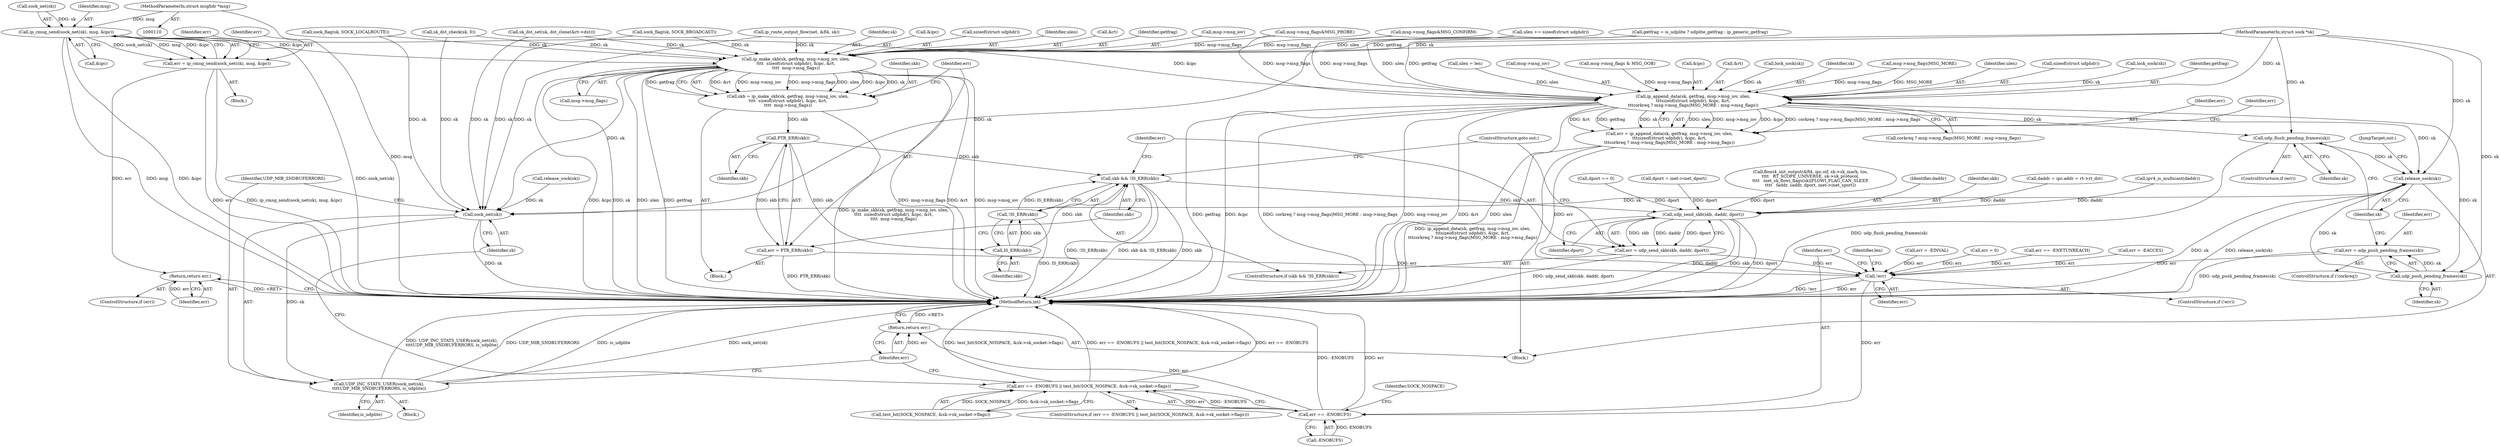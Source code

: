 digraph "0_linux_f6d8bd051c391c1c0458a30b2a7abcd939329259_32@pointer" {
"1000113" [label="(MethodParameterIn,struct msghdr *msg)"];
"1000351" [label="(Call,ip_cmsg_send(sock_net(sk), msg, &ipc))"];
"1000349" [label="(Call,err = ip_cmsg_send(sock_net(sk), msg, &ipc))"];
"1000359" [label="(Return,return err;)"];
"1000649" [label="(Call,ip_make_skb(sk, getfrag, msg->msg_iov, ulen,\n\t\t\t\t  sizeof(struct udphdr), &ipc, &rt,\n\t\t\t\t  msg->msg_flags))"];
"1000647" [label="(Call,skb = ip_make_skb(sk, getfrag, msg->msg_iov, ulen,\n\t\t\t\t  sizeof(struct udphdr), &ipc, &rt,\n\t\t\t\t  msg->msg_flags))"];
"1000667" [label="(Call,PTR_ERR(skb))"];
"1000665" [label="(Call,err = PTR_ERR(skb))"];
"1000804" [label="(Call,!err)"];
"1000810" [label="(Call,err == -ENOBUFS)"];
"1000809" [label="(Call,err == -ENOBUFS || test_bit(SOCK_NOSPACE, &sk->sk_socket->flags))"];
"1000828" [label="(Return,return err;)"];
"1000670" [label="(Call,skb && !IS_ERR(skb))"];
"1000677" [label="(Call,udp_send_skb(skb, daddr, dport))"];
"1000675" [label="(Call,err = udp_send_skb(skb, daddr, dport))"];
"1000673" [label="(Call,IS_ERR(skb))"];
"1000672" [label="(Call,!IS_ERR(skb))"];
"1000824" [label="(Call,sock_net(sk))"];
"1000823" [label="(Call,UDP_INC_STATS_USER(sock_net(sk),\n\t\t\t\tUDP_MIB_SNDBUFERRORS, is_udplite))"];
"1000744" [label="(Call,ip_append_data(sk, getfrag, msg->msg_iov, ulen,\n\t\t\tsizeof(struct udphdr), &ipc, &rt,\n\t\t\tcorkreq ? msg->msg_flags|MSG_MORE : msg->msg_flags))"];
"1000742" [label="(Call,err = ip_append_data(sk, getfrag, msg->msg_iov, ulen,\n\t\t\tsizeof(struct udphdr), &ipc, &rt,\n\t\t\tcorkreq ? msg->msg_flags|MSG_MORE : msg->msg_flags))"];
"1000769" [label="(Call,udp_flush_pending_frames(sk))"];
"1000792" [label="(Call,release_sock(sk))"];
"1000777" [label="(Call,udp_push_pending_frames(sk))"];
"1000775" [label="(Call,err = udp_push_pending_frames(sk))"];
"1000349" [label="(Call,err = ip_cmsg_send(sock_net(sk), msg, &ipc))"];
"1000128" [label="(Call,ulen = len)"];
"1000646" [label="(Block,)"];
"1000681" [label="(ControlStructure,goto out;)"];
"1000827" [label="(Identifier,is_udplite)"];
"1000652" [label="(Call,msg->msg_iov)"];
"1000671" [label="(Identifier,skb)"];
"1000839" [label="(Call,msg->msg_flags&MSG_PROBE)"];
"1000609" [label="(Call,sk_dst_set(sk, dst_clone(&rt->dst)))"];
"1000747" [label="(Call,msg->msg_iov)"];
"1000591" [label="(Call,err = -EACCES)"];
"1000178" [label="(Call,msg->msg_flags & MSG_OOB)"];
"1000461" [label="(Call,sock_flag(sk, SOCK_LOCALROUTE))"];
"1000678" [label="(Identifier,skb)"];
"1000690" [label="(Call,release_sock(sk))"];
"1000753" [label="(Call,&ipc)"];
"1000814" [label="(Call,test_bit(SOCK_NOSPACE, &sk->sk_socket->flags))"];
"1000850" [label="(MethodReturn,int)"];
"1000822" [label="(Block,)"];
"1000634" [label="(Call,daddr = ipc.addr = rt->rt_dst)"];
"1000115" [label="(Block,)"];
"1000647" [label="(Call,skb = ip_make_skb(sk, getfrag, msg->msg_iov, ulen,\n\t\t\t\t  sizeof(struct udphdr), &ipc, &rt,\n\t\t\t\t  msg->msg_flags))"];
"1000669" [label="(ControlStructure,if (skb && !IS_ERR(skb)))"];
"1000793" [label="(Identifier,sk)"];
"1000675" [label="(Call,err = udp_send_skb(skb, daddr, dport))"];
"1000352" [label="(Call,sock_net(sk))"];
"1000811" [label="(Identifier,err)"];
"1000772" [label="(ControlStructure,if (!corkreq))"];
"1000755" [label="(Call,&rt)"];
"1000649" [label="(Call,ip_make_skb(sk, getfrag, msg->msg_iov, ulen,\n\t\t\t\t  sizeof(struct udphdr), &ipc, &rt,\n\t\t\t\t  msg->msg_flags))"];
"1000617" [label="(Call,msg->msg_flags&MSG_CONFIRM)"];
"1000603" [label="(Call,sock_flag(sk, SOCK_BROADCAST))"];
"1000769" [label="(Call,udp_flush_pending_frames(sk))"];
"1000650" [label="(Identifier,sk)"];
"1000672" [label="(Call,!IS_ERR(skb))"];
"1000489" [label="(Call,ipv4_is_multicast(daddr))"];
"1000805" [label="(Identifier,err)"];
"1000288" [label="(Call,dport == 0)"];
"1000682" [label="(Call,lock_sock(sk))"];
"1000231" [label="(Call,ulen += sizeof(struct udphdr))"];
"1000807" [label="(Identifier,len)"];
"1000778" [label="(Identifier,sk)"];
"1000670" [label="(Call,skb && !IS_ERR(skb))"];
"1000310" [label="(Call,dport = inet->inet_dport)"];
"1000521" [label="(Call,sk_dst_check(sk, 0))"];
"1000351" [label="(Call,ip_cmsg_send(sock_net(sk), msg, &ipc))"];
"1000794" [label="(JumpTarget,out:)"];
"1000648" [label="(Identifier,skb)"];
"1000677" [label="(Call,udp_send_skb(skb, daddr, dport))"];
"1000348" [label="(Block,)"];
"1000658" [label="(Call,&ipc)"];
"1000804" [label="(Call,!err)"];
"1000767" [label="(ControlStructure,if (err))"];
"1000360" [label="(Identifier,err)"];
"1000810" [label="(Call,err == -ENOBUFS)"];
"1000666" [label="(Identifier,err)"];
"1000742" [label="(Call,err = ip_append_data(sk, getfrag, msg->msg_iov, ulen,\n\t\t\tsizeof(struct udphdr), &ipc, &rt,\n\t\t\tcorkreq ? msg->msg_flags|MSG_MORE : msg->msg_flags))"];
"1000535" [label="(Call,flowi4_init_output(&fl4, ipc.oif, sk->sk_mark, tos,\n\t\t\t\t   RT_SCOPE_UNIVERSE, sk->sk_protocol,\n\t\t\t\t   inet_sk_flowi_flags(sk)|FLOWI_FLAG_CAN_SLEEP,\n\t\t\t\t   faddr, saddr, dport, inet->inet_sport))"];
"1000359" [label="(Return,return err;)"];
"1000829" [label="(Identifier,err)"];
"1000354" [label="(Identifier,msg)"];
"1000777" [label="(Call,udp_push_pending_frames(sk))"];
"1000792" [label="(Call,release_sock(sk))"];
"1000656" [label="(Call,sizeof(struct udphdr))"];
"1000744" [label="(Call,ip_append_data(sk, getfrag, msg->msg_iov, ulen,\n\t\t\tsizeof(struct udphdr), &ipc, &rt,\n\t\t\tcorkreq ? msg->msg_flags|MSG_MORE : msg->msg_flags))"];
"1000826" [label="(Identifier,UDP_MIB_SNDBUFERRORS)"];
"1000776" [label="(Identifier,err)"];
"1000809" [label="(Call,err == -ENOBUFS || test_bit(SOCK_NOSPACE, &sk->sk_socket->flags))"];
"1000655" [label="(Identifier,ulen)"];
"1000692" [label="(Call,err = -EINVAL)"];
"1000665" [label="(Call,err = PTR_ERR(skb))"];
"1000679" [label="(Identifier,daddr)"];
"1000757" [label="(Call,corkreq ? msg->msg_flags|MSG_MORE : msg->msg_flags)"];
"1000358" [label="(Identifier,err)"];
"1000815" [label="(Identifier,SOCK_NOSPACE)"];
"1000745" [label="(Identifier,sk)"];
"1000768" [label="(Identifier,err)"];
"1000825" [label="(Identifier,sk)"];
"1000662" [label="(Call,msg->msg_flags)"];
"1000680" [label="(Identifier,dport)"];
"1000759" [label="(Call,msg->msg_flags|MSG_MORE)"];
"1000667" [label="(Call,PTR_ERR(skb))"];
"1000674" [label="(Identifier,skb)"];
"1000846" [label="(Call,err = 0)"];
"1000196" [label="(Call,getfrag = is_udplite ? udplite_getfrag : ip_generic_getfrag)"];
"1000355" [label="(Call,&ipc)"];
"1000750" [label="(Identifier,ulen)"];
"1000828" [label="(Return,return err;)"];
"1000803" [label="(ControlStructure,if (!err))"];
"1000660" [label="(Call,&rt)"];
"1000775" [label="(Call,err = udp_push_pending_frames(sk))"];
"1000113" [label="(MethodParameterIn,struct msghdr *msg)"];
"1000751" [label="(Call,sizeof(struct udphdr))"];
"1000824" [label="(Call,sock_net(sk))"];
"1000743" [label="(Identifier,err)"];
"1000207" [label="(Call,lock_sock(sk))"];
"1000112" [label="(MethodParameterIn,struct sock *sk)"];
"1000676" [label="(Identifier,err)"];
"1000350" [label="(Identifier,err)"];
"1000808" [label="(ControlStructure,if (err == -ENOBUFS || test_bit(SOCK_NOSPACE, &sk->sk_socket->flags)))"];
"1000823" [label="(Call,UDP_INC_STATS_USER(sock_net(sk),\n\t\t\t\tUDP_MIB_SNDBUFERRORS, is_udplite))"];
"1000746" [label="(Identifier,getfrag)"];
"1000812" [label="(Call,-ENOBUFS)"];
"1000357" [label="(ControlStructure,if (err))"];
"1000651" [label="(Identifier,getfrag)"];
"1000566" [label="(Call,ip_route_output_flow(net, &fl4, sk))"];
"1000673" [label="(Call,IS_ERR(skb))"];
"1000668" [label="(Identifier,skb)"];
"1000770" [label="(Identifier,sk)"];
"1000583" [label="(Call,err == -ENETUNREACH)"];
"1000113" -> "1000110"  [label="AST: "];
"1000113" -> "1000850"  [label="DDG: msg"];
"1000113" -> "1000351"  [label="DDG: msg"];
"1000351" -> "1000349"  [label="AST: "];
"1000351" -> "1000355"  [label="CFG: "];
"1000352" -> "1000351"  [label="AST: "];
"1000354" -> "1000351"  [label="AST: "];
"1000355" -> "1000351"  [label="AST: "];
"1000349" -> "1000351"  [label="CFG: "];
"1000351" -> "1000850"  [label="DDG: sock_net(sk)"];
"1000351" -> "1000850"  [label="DDG: msg"];
"1000351" -> "1000850"  [label="DDG: &ipc"];
"1000351" -> "1000349"  [label="DDG: sock_net(sk)"];
"1000351" -> "1000349"  [label="DDG: msg"];
"1000351" -> "1000349"  [label="DDG: &ipc"];
"1000352" -> "1000351"  [label="DDG: sk"];
"1000351" -> "1000649"  [label="DDG: &ipc"];
"1000351" -> "1000744"  [label="DDG: &ipc"];
"1000349" -> "1000348"  [label="AST: "];
"1000350" -> "1000349"  [label="AST: "];
"1000358" -> "1000349"  [label="CFG: "];
"1000349" -> "1000850"  [label="DDG: ip_cmsg_send(sock_net(sk), msg, &ipc)"];
"1000349" -> "1000850"  [label="DDG: err"];
"1000349" -> "1000359"  [label="DDG: err"];
"1000359" -> "1000357"  [label="AST: "];
"1000359" -> "1000360"  [label="CFG: "];
"1000360" -> "1000359"  [label="AST: "];
"1000850" -> "1000359"  [label="CFG: "];
"1000359" -> "1000850"  [label="DDG: <RET>"];
"1000360" -> "1000359"  [label="DDG: err"];
"1000649" -> "1000647"  [label="AST: "];
"1000649" -> "1000662"  [label="CFG: "];
"1000650" -> "1000649"  [label="AST: "];
"1000651" -> "1000649"  [label="AST: "];
"1000652" -> "1000649"  [label="AST: "];
"1000655" -> "1000649"  [label="AST: "];
"1000656" -> "1000649"  [label="AST: "];
"1000658" -> "1000649"  [label="AST: "];
"1000660" -> "1000649"  [label="AST: "];
"1000662" -> "1000649"  [label="AST: "];
"1000647" -> "1000649"  [label="CFG: "];
"1000649" -> "1000850"  [label="DDG: sk"];
"1000649" -> "1000850"  [label="DDG: ulen"];
"1000649" -> "1000850"  [label="DDG: getfrag"];
"1000649" -> "1000850"  [label="DDG: &rt"];
"1000649" -> "1000850"  [label="DDG: msg->msg_flags"];
"1000649" -> "1000850"  [label="DDG: msg->msg_iov"];
"1000649" -> "1000850"  [label="DDG: &ipc"];
"1000649" -> "1000647"  [label="DDG: &rt"];
"1000649" -> "1000647"  [label="DDG: msg->msg_iov"];
"1000649" -> "1000647"  [label="DDG: msg->msg_flags"];
"1000649" -> "1000647"  [label="DDG: ulen"];
"1000649" -> "1000647"  [label="DDG: &ipc"];
"1000649" -> "1000647"  [label="DDG: sk"];
"1000649" -> "1000647"  [label="DDG: getfrag"];
"1000521" -> "1000649"  [label="DDG: sk"];
"1000609" -> "1000649"  [label="DDG: sk"];
"1000603" -> "1000649"  [label="DDG: sk"];
"1000566" -> "1000649"  [label="DDG: sk"];
"1000461" -> "1000649"  [label="DDG: sk"];
"1000112" -> "1000649"  [label="DDG: sk"];
"1000196" -> "1000649"  [label="DDG: getfrag"];
"1000231" -> "1000649"  [label="DDG: ulen"];
"1000617" -> "1000649"  [label="DDG: msg->msg_flags"];
"1000839" -> "1000649"  [label="DDG: msg->msg_flags"];
"1000649" -> "1000824"  [label="DDG: sk"];
"1000647" -> "1000646"  [label="AST: "];
"1000648" -> "1000647"  [label="AST: "];
"1000666" -> "1000647"  [label="CFG: "];
"1000647" -> "1000850"  [label="DDG: ip_make_skb(sk, getfrag, msg->msg_iov, ulen,\n\t\t\t\t  sizeof(struct udphdr), &ipc, &rt,\n\t\t\t\t  msg->msg_flags)"];
"1000647" -> "1000667"  [label="DDG: skb"];
"1000667" -> "1000665"  [label="AST: "];
"1000667" -> "1000668"  [label="CFG: "];
"1000668" -> "1000667"  [label="AST: "];
"1000665" -> "1000667"  [label="CFG: "];
"1000667" -> "1000665"  [label="DDG: skb"];
"1000667" -> "1000670"  [label="DDG: skb"];
"1000667" -> "1000673"  [label="DDG: skb"];
"1000665" -> "1000646"  [label="AST: "];
"1000666" -> "1000665"  [label="AST: "];
"1000671" -> "1000665"  [label="CFG: "];
"1000665" -> "1000850"  [label="DDG: PTR_ERR(skb)"];
"1000665" -> "1000804"  [label="DDG: err"];
"1000804" -> "1000803"  [label="AST: "];
"1000804" -> "1000805"  [label="CFG: "];
"1000805" -> "1000804"  [label="AST: "];
"1000807" -> "1000804"  [label="CFG: "];
"1000811" -> "1000804"  [label="CFG: "];
"1000804" -> "1000850"  [label="DDG: err"];
"1000804" -> "1000850"  [label="DDG: !err"];
"1000692" -> "1000804"  [label="DDG: err"];
"1000675" -> "1000804"  [label="DDG: err"];
"1000775" -> "1000804"  [label="DDG: err"];
"1000583" -> "1000804"  [label="DDG: err"];
"1000591" -> "1000804"  [label="DDG: err"];
"1000742" -> "1000804"  [label="DDG: err"];
"1000846" -> "1000804"  [label="DDG: err"];
"1000804" -> "1000810"  [label="DDG: err"];
"1000810" -> "1000809"  [label="AST: "];
"1000810" -> "1000812"  [label="CFG: "];
"1000811" -> "1000810"  [label="AST: "];
"1000812" -> "1000810"  [label="AST: "];
"1000815" -> "1000810"  [label="CFG: "];
"1000809" -> "1000810"  [label="CFG: "];
"1000810" -> "1000850"  [label="DDG: err"];
"1000810" -> "1000850"  [label="DDG: -ENOBUFS"];
"1000810" -> "1000809"  [label="DDG: err"];
"1000810" -> "1000809"  [label="DDG: -ENOBUFS"];
"1000812" -> "1000810"  [label="DDG: ENOBUFS"];
"1000810" -> "1000828"  [label="DDG: err"];
"1000809" -> "1000808"  [label="AST: "];
"1000809" -> "1000814"  [label="CFG: "];
"1000814" -> "1000809"  [label="AST: "];
"1000825" -> "1000809"  [label="CFG: "];
"1000829" -> "1000809"  [label="CFG: "];
"1000809" -> "1000850"  [label="DDG: err == -ENOBUFS"];
"1000809" -> "1000850"  [label="DDG: test_bit(SOCK_NOSPACE, &sk->sk_socket->flags)"];
"1000809" -> "1000850"  [label="DDG: err == -ENOBUFS || test_bit(SOCK_NOSPACE, &sk->sk_socket->flags)"];
"1000814" -> "1000809"  [label="DDG: SOCK_NOSPACE"];
"1000814" -> "1000809"  [label="DDG: &sk->sk_socket->flags"];
"1000828" -> "1000115"  [label="AST: "];
"1000828" -> "1000829"  [label="CFG: "];
"1000829" -> "1000828"  [label="AST: "];
"1000850" -> "1000828"  [label="CFG: "];
"1000828" -> "1000850"  [label="DDG: <RET>"];
"1000829" -> "1000828"  [label="DDG: err"];
"1000670" -> "1000669"  [label="AST: "];
"1000670" -> "1000671"  [label="CFG: "];
"1000670" -> "1000672"  [label="CFG: "];
"1000671" -> "1000670"  [label="AST: "];
"1000672" -> "1000670"  [label="AST: "];
"1000676" -> "1000670"  [label="CFG: "];
"1000681" -> "1000670"  [label="CFG: "];
"1000670" -> "1000850"  [label="DDG: !IS_ERR(skb)"];
"1000670" -> "1000850"  [label="DDG: skb && !IS_ERR(skb)"];
"1000670" -> "1000850"  [label="DDG: skb"];
"1000673" -> "1000670"  [label="DDG: skb"];
"1000672" -> "1000670"  [label="DDG: IS_ERR(skb)"];
"1000670" -> "1000677"  [label="DDG: skb"];
"1000677" -> "1000675"  [label="AST: "];
"1000677" -> "1000680"  [label="CFG: "];
"1000678" -> "1000677"  [label="AST: "];
"1000679" -> "1000677"  [label="AST: "];
"1000680" -> "1000677"  [label="AST: "];
"1000675" -> "1000677"  [label="CFG: "];
"1000677" -> "1000850"  [label="DDG: skb"];
"1000677" -> "1000850"  [label="DDG: dport"];
"1000677" -> "1000850"  [label="DDG: daddr"];
"1000677" -> "1000675"  [label="DDG: skb"];
"1000677" -> "1000675"  [label="DDG: daddr"];
"1000677" -> "1000675"  [label="DDG: dport"];
"1000634" -> "1000677"  [label="DDG: daddr"];
"1000489" -> "1000677"  [label="DDG: daddr"];
"1000310" -> "1000677"  [label="DDG: dport"];
"1000535" -> "1000677"  [label="DDG: dport"];
"1000288" -> "1000677"  [label="DDG: dport"];
"1000675" -> "1000669"  [label="AST: "];
"1000676" -> "1000675"  [label="AST: "];
"1000681" -> "1000675"  [label="CFG: "];
"1000675" -> "1000850"  [label="DDG: udp_send_skb(skb, daddr, dport)"];
"1000673" -> "1000672"  [label="AST: "];
"1000673" -> "1000674"  [label="CFG: "];
"1000674" -> "1000673"  [label="AST: "];
"1000672" -> "1000673"  [label="CFG: "];
"1000673" -> "1000672"  [label="DDG: skb"];
"1000672" -> "1000850"  [label="DDG: IS_ERR(skb)"];
"1000824" -> "1000823"  [label="AST: "];
"1000824" -> "1000825"  [label="CFG: "];
"1000825" -> "1000824"  [label="AST: "];
"1000826" -> "1000824"  [label="CFG: "];
"1000824" -> "1000850"  [label="DDG: sk"];
"1000824" -> "1000823"  [label="DDG: sk"];
"1000609" -> "1000824"  [label="DDG: sk"];
"1000603" -> "1000824"  [label="DDG: sk"];
"1000566" -> "1000824"  [label="DDG: sk"];
"1000461" -> "1000824"  [label="DDG: sk"];
"1000690" -> "1000824"  [label="DDG: sk"];
"1000792" -> "1000824"  [label="DDG: sk"];
"1000521" -> "1000824"  [label="DDG: sk"];
"1000112" -> "1000824"  [label="DDG: sk"];
"1000823" -> "1000822"  [label="AST: "];
"1000823" -> "1000827"  [label="CFG: "];
"1000826" -> "1000823"  [label="AST: "];
"1000827" -> "1000823"  [label="AST: "];
"1000829" -> "1000823"  [label="CFG: "];
"1000823" -> "1000850"  [label="DDG: is_udplite"];
"1000823" -> "1000850"  [label="DDG: sock_net(sk)"];
"1000823" -> "1000850"  [label="DDG: UDP_INC_STATS_USER(sock_net(sk),\n\t\t\t\tUDP_MIB_SNDBUFERRORS, is_udplite)"];
"1000823" -> "1000850"  [label="DDG: UDP_MIB_SNDBUFERRORS"];
"1000744" -> "1000742"  [label="AST: "];
"1000744" -> "1000757"  [label="CFG: "];
"1000745" -> "1000744"  [label="AST: "];
"1000746" -> "1000744"  [label="AST: "];
"1000747" -> "1000744"  [label="AST: "];
"1000750" -> "1000744"  [label="AST: "];
"1000751" -> "1000744"  [label="AST: "];
"1000753" -> "1000744"  [label="AST: "];
"1000755" -> "1000744"  [label="AST: "];
"1000757" -> "1000744"  [label="AST: "];
"1000742" -> "1000744"  [label="CFG: "];
"1000744" -> "1000850"  [label="DDG: corkreq ? msg->msg_flags|MSG_MORE : msg->msg_flags"];
"1000744" -> "1000850"  [label="DDG: msg->msg_iov"];
"1000744" -> "1000850"  [label="DDG: ulen"];
"1000744" -> "1000850"  [label="DDG: &ipc"];
"1000744" -> "1000850"  [label="DDG: &rt"];
"1000744" -> "1000850"  [label="DDG: getfrag"];
"1000744" -> "1000742"  [label="DDG: ulen"];
"1000744" -> "1000742"  [label="DDG: msg->msg_iov"];
"1000744" -> "1000742"  [label="DDG: &ipc"];
"1000744" -> "1000742"  [label="DDG: corkreq ? msg->msg_flags|MSG_MORE : msg->msg_flags"];
"1000744" -> "1000742"  [label="DDG: &rt"];
"1000744" -> "1000742"  [label="DDG: getfrag"];
"1000744" -> "1000742"  [label="DDG: sk"];
"1000682" -> "1000744"  [label="DDG: sk"];
"1000207" -> "1000744"  [label="DDG: sk"];
"1000112" -> "1000744"  [label="DDG: sk"];
"1000196" -> "1000744"  [label="DDG: getfrag"];
"1000128" -> "1000744"  [label="DDG: ulen"];
"1000231" -> "1000744"  [label="DDG: ulen"];
"1000759" -> "1000744"  [label="DDG: msg->msg_flags"];
"1000759" -> "1000744"  [label="DDG: MSG_MORE"];
"1000617" -> "1000744"  [label="DDG: msg->msg_flags"];
"1000178" -> "1000744"  [label="DDG: msg->msg_flags"];
"1000839" -> "1000744"  [label="DDG: msg->msg_flags"];
"1000744" -> "1000769"  [label="DDG: sk"];
"1000744" -> "1000777"  [label="DDG: sk"];
"1000744" -> "1000792"  [label="DDG: sk"];
"1000742" -> "1000115"  [label="AST: "];
"1000743" -> "1000742"  [label="AST: "];
"1000768" -> "1000742"  [label="CFG: "];
"1000742" -> "1000850"  [label="DDG: ip_append_data(sk, getfrag, msg->msg_iov, ulen,\n\t\t\tsizeof(struct udphdr), &ipc, &rt,\n\t\t\tcorkreq ? msg->msg_flags|MSG_MORE : msg->msg_flags)"];
"1000769" -> "1000767"  [label="AST: "];
"1000769" -> "1000770"  [label="CFG: "];
"1000770" -> "1000769"  [label="AST: "];
"1000793" -> "1000769"  [label="CFG: "];
"1000769" -> "1000850"  [label="DDG: udp_flush_pending_frames(sk)"];
"1000112" -> "1000769"  [label="DDG: sk"];
"1000769" -> "1000792"  [label="DDG: sk"];
"1000792" -> "1000115"  [label="AST: "];
"1000792" -> "1000793"  [label="CFG: "];
"1000793" -> "1000792"  [label="AST: "];
"1000794" -> "1000792"  [label="CFG: "];
"1000792" -> "1000850"  [label="DDG: release_sock(sk)"];
"1000792" -> "1000850"  [label="DDG: sk"];
"1000777" -> "1000792"  [label="DDG: sk"];
"1000112" -> "1000792"  [label="DDG: sk"];
"1000777" -> "1000775"  [label="AST: "];
"1000777" -> "1000778"  [label="CFG: "];
"1000778" -> "1000777"  [label="AST: "];
"1000775" -> "1000777"  [label="CFG: "];
"1000777" -> "1000775"  [label="DDG: sk"];
"1000112" -> "1000777"  [label="DDG: sk"];
"1000775" -> "1000772"  [label="AST: "];
"1000776" -> "1000775"  [label="AST: "];
"1000793" -> "1000775"  [label="CFG: "];
"1000775" -> "1000850"  [label="DDG: udp_push_pending_frames(sk)"];
}
